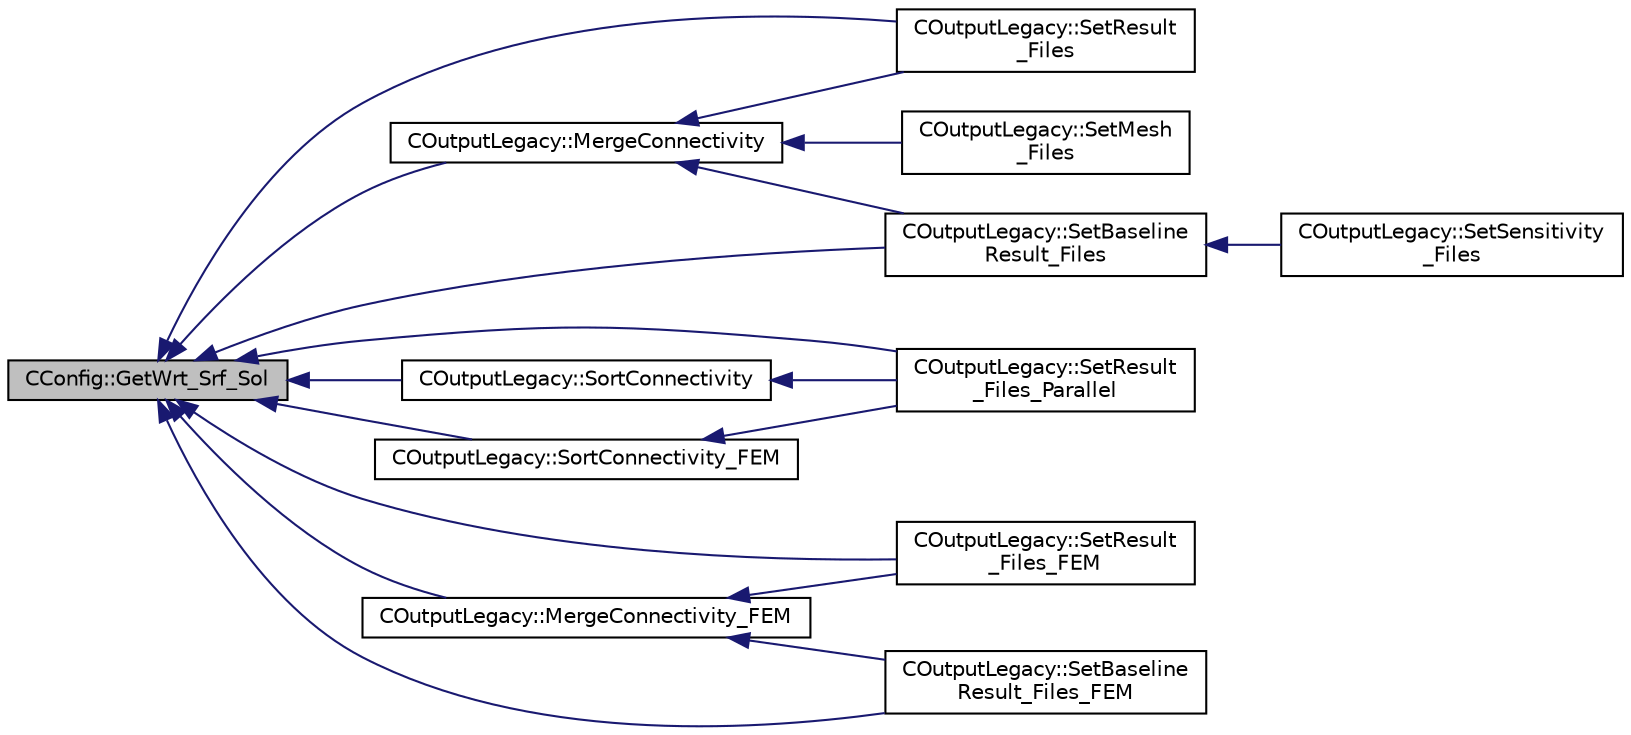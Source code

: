 digraph "CConfig::GetWrt_Srf_Sol"
{
  edge [fontname="Helvetica",fontsize="10",labelfontname="Helvetica",labelfontsize="10"];
  node [fontname="Helvetica",fontsize="10",shape=record];
  rankdir="LR";
  Node13884 [label="CConfig::GetWrt_Srf_Sol",height=0.2,width=0.4,color="black", fillcolor="grey75", style="filled", fontcolor="black"];
  Node13884 -> Node13885 [dir="back",color="midnightblue",fontsize="10",style="solid",fontname="Helvetica"];
  Node13885 [label="COutputLegacy::MergeConnectivity",height=0.2,width=0.4,color="black", fillcolor="white", style="filled",URL="$class_c_output_legacy.html#a1fca7d82115b30a586f40c1d8bdc94d3",tooltip="Merge the geometry into a data structure used for output file writing. "];
  Node13885 -> Node13886 [dir="back",color="midnightblue",fontsize="10",style="solid",fontname="Helvetica"];
  Node13886 [label="COutputLegacy::SetResult\l_Files",height=0.2,width=0.4,color="black", fillcolor="white", style="filled",URL="$class_c_output_legacy.html#aa817439538e8cf82f82acbfa0bf7e735",tooltip="Writes and organizes the all the output files, except the history one, for serial computations..."];
  Node13885 -> Node13887 [dir="back",color="midnightblue",fontsize="10",style="solid",fontname="Helvetica"];
  Node13887 [label="COutputLegacy::SetBaseline\lResult_Files",height=0.2,width=0.4,color="black", fillcolor="white", style="filled",URL="$class_c_output_legacy.html#aa494f988736bb5a657fcaf9b8e0c2e85",tooltip="Writes and organizes the all the output files, except the history one, for serial computations..."];
  Node13887 -> Node13888 [dir="back",color="midnightblue",fontsize="10",style="solid",fontname="Helvetica"];
  Node13888 [label="COutputLegacy::SetSensitivity\l_Files",height=0.2,width=0.4,color="black", fillcolor="white", style="filled",URL="$class_c_output_legacy.html#ab6d1b1d7a16dc1538914c2ca98e2fea7",tooltip="Write the sensitivity (including mesh sensitivity) computed with the discrete adjoint method on the s..."];
  Node13885 -> Node13889 [dir="back",color="midnightblue",fontsize="10",style="solid",fontname="Helvetica"];
  Node13889 [label="COutputLegacy::SetMesh\l_Files",height=0.2,width=0.4,color="black", fillcolor="white", style="filled",URL="$class_c_output_legacy.html#a9301e0b2ff5e38a8337127ce74c49ac8",tooltip="Writes and organizes the all the output files, except the history one, for serial computations..."];
  Node13884 -> Node13886 [dir="back",color="midnightblue",fontsize="10",style="solid",fontname="Helvetica"];
  Node13884 -> Node13887 [dir="back",color="midnightblue",fontsize="10",style="solid",fontname="Helvetica"];
  Node13884 -> Node13890 [dir="back",color="midnightblue",fontsize="10",style="solid",fontname="Helvetica"];
  Node13890 [label="COutputLegacy::SetResult\l_Files_Parallel",height=0.2,width=0.4,color="black", fillcolor="white", style="filled",URL="$class_c_output_legacy.html#a9e7832982d8237df4df455b027fd203b",tooltip="Writes and organizes the all the output files, except the history one, for parallel computations..."];
  Node13884 -> Node13891 [dir="back",color="midnightblue",fontsize="10",style="solid",fontname="Helvetica"];
  Node13891 [label="COutputLegacy::SortConnectivity",height=0.2,width=0.4,color="black", fillcolor="white", style="filled",URL="$class_c_output_legacy.html#af4fb758e9fa66d19847d369f45fa888c",tooltip="Sort the connectivities (volume and surface) into data structures used for output file writing..."];
  Node13891 -> Node13890 [dir="back",color="midnightblue",fontsize="10",style="solid",fontname="Helvetica"];
  Node13884 -> Node13892 [dir="back",color="midnightblue",fontsize="10",style="solid",fontname="Helvetica"];
  Node13892 [label="COutputLegacy::MergeConnectivity_FEM",height=0.2,width=0.4,color="black", fillcolor="white", style="filled",URL="$class_c_output_legacy.html#a73ac84a0613171e5b77c86055b8a1487",tooltip="Merge the FEM geometry into a data structure used for output file writing. "];
  Node13892 -> Node13893 [dir="back",color="midnightblue",fontsize="10",style="solid",fontname="Helvetica"];
  Node13893 [label="COutputLegacy::SetResult\l_Files_FEM",height=0.2,width=0.4,color="black", fillcolor="white", style="filled",URL="$class_c_output_legacy.html#a25b90eb5e2bd0f05f92a89f0768f2181",tooltip="Writes and organizes the all the output files, except the history one, for serial computations with t..."];
  Node13892 -> Node13894 [dir="back",color="midnightblue",fontsize="10",style="solid",fontname="Helvetica"];
  Node13894 [label="COutputLegacy::SetBaseline\lResult_Files_FEM",height=0.2,width=0.4,color="black", fillcolor="white", style="filled",URL="$class_c_output_legacy.html#a46c1054bac8c154e4f3464cc1913e06f",tooltip="Writes and organizes the all the output files, except the history one, for DG-FEM simulations (SU2_SO..."];
  Node13884 -> Node13893 [dir="back",color="midnightblue",fontsize="10",style="solid",fontname="Helvetica"];
  Node13884 -> Node13894 [dir="back",color="midnightblue",fontsize="10",style="solid",fontname="Helvetica"];
  Node13884 -> Node13895 [dir="back",color="midnightblue",fontsize="10",style="solid",fontname="Helvetica"];
  Node13895 [label="COutputLegacy::SortConnectivity_FEM",height=0.2,width=0.4,color="black", fillcolor="white", style="filled",URL="$class_c_output_legacy.html#a03c1f74460acd9a255fc75baab610f33",tooltip="Sort the connectivities (volume and surface) into data structures used for output file writing (DG-FE..."];
  Node13895 -> Node13890 [dir="back",color="midnightblue",fontsize="10",style="solid",fontname="Helvetica"];
}
